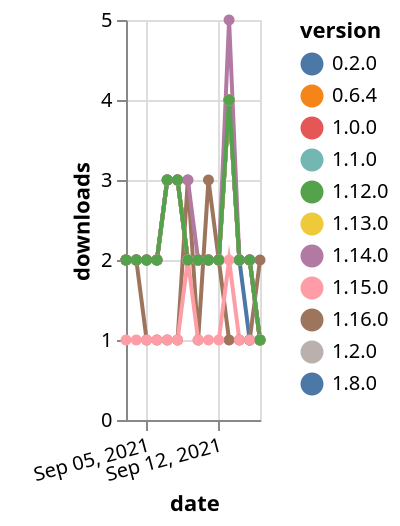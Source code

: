 {"$schema": "https://vega.github.io/schema/vega-lite/v5.json", "description": "A simple bar chart with embedded data.", "data": {"values": [{"date": "2021-09-03", "total": 3095, "delta": 2, "version": "0.2.0"}, {"date": "2021-09-04", "total": 3097, "delta": 2, "version": "0.2.0"}, {"date": "2021-09-05", "total": 3099, "delta": 2, "version": "0.2.0"}, {"date": "2021-09-06", "total": 3101, "delta": 2, "version": "0.2.0"}, {"date": "2021-09-07", "total": 3104, "delta": 3, "version": "0.2.0"}, {"date": "2021-09-08", "total": 3107, "delta": 3, "version": "0.2.0"}, {"date": "2021-09-09", "total": 3109, "delta": 2, "version": "0.2.0"}, {"date": "2021-09-10", "total": 3111, "delta": 2, "version": "0.2.0"}, {"date": "2021-09-11", "total": 3113, "delta": 2, "version": "0.2.0"}, {"date": "2021-09-12", "total": 3115, "delta": 2, "version": "0.2.0"}, {"date": "2021-09-13", "total": 3119, "delta": 4, "version": "0.2.0"}, {"date": "2021-09-14", "total": 3121, "delta": 2, "version": "0.2.0"}, {"date": "2021-09-15", "total": 3123, "delta": 2, "version": "0.2.0"}, {"date": "2021-09-16", "total": 3124, "delta": 1, "version": "0.2.0"}, {"date": "2021-09-03", "total": 2813, "delta": 2, "version": "0.6.4"}, {"date": "2021-09-04", "total": 2815, "delta": 2, "version": "0.6.4"}, {"date": "2021-09-05", "total": 2817, "delta": 2, "version": "0.6.4"}, {"date": "2021-09-06", "total": 2819, "delta": 2, "version": "0.6.4"}, {"date": "2021-09-07", "total": 2822, "delta": 3, "version": "0.6.4"}, {"date": "2021-09-08", "total": 2825, "delta": 3, "version": "0.6.4"}, {"date": "2021-09-09", "total": 2827, "delta": 2, "version": "0.6.4"}, {"date": "2021-09-10", "total": 2829, "delta": 2, "version": "0.6.4"}, {"date": "2021-09-11", "total": 2831, "delta": 2, "version": "0.6.4"}, {"date": "2021-09-12", "total": 2833, "delta": 2, "version": "0.6.4"}, {"date": "2021-09-13", "total": 2837, "delta": 4, "version": "0.6.4"}, {"date": "2021-09-14", "total": 2839, "delta": 2, "version": "0.6.4"}, {"date": "2021-09-15", "total": 2841, "delta": 2, "version": "0.6.4"}, {"date": "2021-09-16", "total": 2842, "delta": 1, "version": "0.6.4"}, {"date": "2021-09-03", "total": 2786, "delta": 2, "version": "1.1.0"}, {"date": "2021-09-04", "total": 2788, "delta": 2, "version": "1.1.0"}, {"date": "2021-09-05", "total": 2790, "delta": 2, "version": "1.1.0"}, {"date": "2021-09-06", "total": 2792, "delta": 2, "version": "1.1.0"}, {"date": "2021-09-07", "total": 2795, "delta": 3, "version": "1.1.0"}, {"date": "2021-09-08", "total": 2798, "delta": 3, "version": "1.1.0"}, {"date": "2021-09-09", "total": 2800, "delta": 2, "version": "1.1.0"}, {"date": "2021-09-10", "total": 2802, "delta": 2, "version": "1.1.0"}, {"date": "2021-09-11", "total": 2804, "delta": 2, "version": "1.1.0"}, {"date": "2021-09-12", "total": 2806, "delta": 2, "version": "1.1.0"}, {"date": "2021-09-13", "total": 2810, "delta": 4, "version": "1.1.0"}, {"date": "2021-09-14", "total": 2812, "delta": 2, "version": "1.1.0"}, {"date": "2021-09-15", "total": 2814, "delta": 2, "version": "1.1.0"}, {"date": "2021-09-16", "total": 2815, "delta": 1, "version": "1.1.0"}, {"date": "2021-09-03", "total": 2760, "delta": 2, "version": "1.8.0"}, {"date": "2021-09-04", "total": 2762, "delta": 2, "version": "1.8.0"}, {"date": "2021-09-05", "total": 2764, "delta": 2, "version": "1.8.0"}, {"date": "2021-09-06", "total": 2766, "delta": 2, "version": "1.8.0"}, {"date": "2021-09-07", "total": 2769, "delta": 3, "version": "1.8.0"}, {"date": "2021-09-08", "total": 2772, "delta": 3, "version": "1.8.0"}, {"date": "2021-09-09", "total": 2774, "delta": 2, "version": "1.8.0"}, {"date": "2021-09-10", "total": 2776, "delta": 2, "version": "1.8.0"}, {"date": "2021-09-11", "total": 2778, "delta": 2, "version": "1.8.0"}, {"date": "2021-09-12", "total": 2780, "delta": 2, "version": "1.8.0"}, {"date": "2021-09-13", "total": 2784, "delta": 4, "version": "1.8.0"}, {"date": "2021-09-14", "total": 2786, "delta": 2, "version": "1.8.0"}, {"date": "2021-09-15", "total": 2787, "delta": 1, "version": "1.8.0"}, {"date": "2021-09-16", "total": 2788, "delta": 1, "version": "1.8.0"}, {"date": "2021-09-03", "total": 2481, "delta": 2, "version": "1.13.0"}, {"date": "2021-09-04", "total": 2483, "delta": 2, "version": "1.13.0"}, {"date": "2021-09-05", "total": 2485, "delta": 2, "version": "1.13.0"}, {"date": "2021-09-06", "total": 2487, "delta": 2, "version": "1.13.0"}, {"date": "2021-09-07", "total": 2490, "delta": 3, "version": "1.13.0"}, {"date": "2021-09-08", "total": 2493, "delta": 3, "version": "1.13.0"}, {"date": "2021-09-09", "total": 2495, "delta": 2, "version": "1.13.0"}, {"date": "2021-09-10", "total": 2497, "delta": 2, "version": "1.13.0"}, {"date": "2021-09-11", "total": 2499, "delta": 2, "version": "1.13.0"}, {"date": "2021-09-12", "total": 2501, "delta": 2, "version": "1.13.0"}, {"date": "2021-09-13", "total": 2505, "delta": 4, "version": "1.13.0"}, {"date": "2021-09-14", "total": 2507, "delta": 2, "version": "1.13.0"}, {"date": "2021-09-15", "total": 2509, "delta": 2, "version": "1.13.0"}, {"date": "2021-09-16", "total": 2510, "delta": 1, "version": "1.13.0"}, {"date": "2021-09-03", "total": 2792, "delta": 2, "version": "1.0.0"}, {"date": "2021-09-04", "total": 2794, "delta": 2, "version": "1.0.0"}, {"date": "2021-09-05", "total": 2796, "delta": 2, "version": "1.0.0"}, {"date": "2021-09-06", "total": 2798, "delta": 2, "version": "1.0.0"}, {"date": "2021-09-07", "total": 2801, "delta": 3, "version": "1.0.0"}, {"date": "2021-09-08", "total": 2804, "delta": 3, "version": "1.0.0"}, {"date": "2021-09-09", "total": 2806, "delta": 2, "version": "1.0.0"}, {"date": "2021-09-10", "total": 2808, "delta": 2, "version": "1.0.0"}, {"date": "2021-09-11", "total": 2810, "delta": 2, "version": "1.0.0"}, {"date": "2021-09-12", "total": 2812, "delta": 2, "version": "1.0.0"}, {"date": "2021-09-13", "total": 2816, "delta": 4, "version": "1.0.0"}, {"date": "2021-09-14", "total": 2818, "delta": 2, "version": "1.0.0"}, {"date": "2021-09-15", "total": 2820, "delta": 2, "version": "1.0.0"}, {"date": "2021-09-16", "total": 2821, "delta": 1, "version": "1.0.0"}, {"date": "2021-09-03", "total": 383, "delta": 2, "version": "1.16.0"}, {"date": "2021-09-04", "total": 385, "delta": 2, "version": "1.16.0"}, {"date": "2021-09-05", "total": 386, "delta": 1, "version": "1.16.0"}, {"date": "2021-09-06", "total": 387, "delta": 1, "version": "1.16.0"}, {"date": "2021-09-07", "total": 388, "delta": 1, "version": "1.16.0"}, {"date": "2021-09-08", "total": 389, "delta": 1, "version": "1.16.0"}, {"date": "2021-09-09", "total": 392, "delta": 3, "version": "1.16.0"}, {"date": "2021-09-10", "total": 393, "delta": 1, "version": "1.16.0"}, {"date": "2021-09-11", "total": 396, "delta": 3, "version": "1.16.0"}, {"date": "2021-09-12", "total": 398, "delta": 2, "version": "1.16.0"}, {"date": "2021-09-13", "total": 399, "delta": 1, "version": "1.16.0"}, {"date": "2021-09-14", "total": 400, "delta": 1, "version": "1.16.0"}, {"date": "2021-09-15", "total": 401, "delta": 1, "version": "1.16.0"}, {"date": "2021-09-16", "total": 403, "delta": 2, "version": "1.16.0"}, {"date": "2021-09-03", "total": 2794, "delta": 2, "version": "1.2.0"}, {"date": "2021-09-04", "total": 2796, "delta": 2, "version": "1.2.0"}, {"date": "2021-09-05", "total": 2798, "delta": 2, "version": "1.2.0"}, {"date": "2021-09-06", "total": 2800, "delta": 2, "version": "1.2.0"}, {"date": "2021-09-07", "total": 2803, "delta": 3, "version": "1.2.0"}, {"date": "2021-09-08", "total": 2806, "delta": 3, "version": "1.2.0"}, {"date": "2021-09-09", "total": 2808, "delta": 2, "version": "1.2.0"}, {"date": "2021-09-10", "total": 2810, "delta": 2, "version": "1.2.0"}, {"date": "2021-09-11", "total": 2812, "delta": 2, "version": "1.2.0"}, {"date": "2021-09-12", "total": 2814, "delta": 2, "version": "1.2.0"}, {"date": "2021-09-13", "total": 2818, "delta": 4, "version": "1.2.0"}, {"date": "2021-09-14", "total": 2820, "delta": 2, "version": "1.2.0"}, {"date": "2021-09-15", "total": 2822, "delta": 2, "version": "1.2.0"}, {"date": "2021-09-16", "total": 2823, "delta": 1, "version": "1.2.0"}, {"date": "2021-09-03", "total": 2705, "delta": 2, "version": "1.14.0"}, {"date": "2021-09-04", "total": 2707, "delta": 2, "version": "1.14.0"}, {"date": "2021-09-05", "total": 2709, "delta": 2, "version": "1.14.0"}, {"date": "2021-09-06", "total": 2711, "delta": 2, "version": "1.14.0"}, {"date": "2021-09-07", "total": 2714, "delta": 3, "version": "1.14.0"}, {"date": "2021-09-08", "total": 2717, "delta": 3, "version": "1.14.0"}, {"date": "2021-09-09", "total": 2720, "delta": 3, "version": "1.14.0"}, {"date": "2021-09-10", "total": 2722, "delta": 2, "version": "1.14.0"}, {"date": "2021-09-11", "total": 2724, "delta": 2, "version": "1.14.0"}, {"date": "2021-09-12", "total": 2726, "delta": 2, "version": "1.14.0"}, {"date": "2021-09-13", "total": 2731, "delta": 5, "version": "1.14.0"}, {"date": "2021-09-14", "total": 2733, "delta": 2, "version": "1.14.0"}, {"date": "2021-09-15", "total": 2735, "delta": 2, "version": "1.14.0"}, {"date": "2021-09-16", "total": 2736, "delta": 1, "version": "1.14.0"}, {"date": "2021-09-03", "total": 421, "delta": 1, "version": "1.15.0"}, {"date": "2021-09-04", "total": 422, "delta": 1, "version": "1.15.0"}, {"date": "2021-09-05", "total": 423, "delta": 1, "version": "1.15.0"}, {"date": "2021-09-06", "total": 424, "delta": 1, "version": "1.15.0"}, {"date": "2021-09-07", "total": 425, "delta": 1, "version": "1.15.0"}, {"date": "2021-09-08", "total": 426, "delta": 1, "version": "1.15.0"}, {"date": "2021-09-09", "total": 428, "delta": 2, "version": "1.15.0"}, {"date": "2021-09-10", "total": 429, "delta": 1, "version": "1.15.0"}, {"date": "2021-09-11", "total": 430, "delta": 1, "version": "1.15.0"}, {"date": "2021-09-12", "total": 431, "delta": 1, "version": "1.15.0"}, {"date": "2021-09-13", "total": 433, "delta": 2, "version": "1.15.0"}, {"date": "2021-09-14", "total": 434, "delta": 1, "version": "1.15.0"}, {"date": "2021-09-15", "total": 435, "delta": 1, "version": "1.15.0"}, {"date": "2021-09-16", "total": 436, "delta": 1, "version": "1.15.0"}, {"date": "2021-09-03", "total": 2508, "delta": 2, "version": "1.12.0"}, {"date": "2021-09-04", "total": 2510, "delta": 2, "version": "1.12.0"}, {"date": "2021-09-05", "total": 2512, "delta": 2, "version": "1.12.0"}, {"date": "2021-09-06", "total": 2514, "delta": 2, "version": "1.12.0"}, {"date": "2021-09-07", "total": 2517, "delta": 3, "version": "1.12.0"}, {"date": "2021-09-08", "total": 2520, "delta": 3, "version": "1.12.0"}, {"date": "2021-09-09", "total": 2522, "delta": 2, "version": "1.12.0"}, {"date": "2021-09-10", "total": 2524, "delta": 2, "version": "1.12.0"}, {"date": "2021-09-11", "total": 2526, "delta": 2, "version": "1.12.0"}, {"date": "2021-09-12", "total": 2528, "delta": 2, "version": "1.12.0"}, {"date": "2021-09-13", "total": 2532, "delta": 4, "version": "1.12.0"}, {"date": "2021-09-14", "total": 2534, "delta": 2, "version": "1.12.0"}, {"date": "2021-09-15", "total": 2536, "delta": 2, "version": "1.12.0"}, {"date": "2021-09-16", "total": 2537, "delta": 1, "version": "1.12.0"}]}, "width": "container", "mark": {"type": "line", "point": {"filled": true}}, "encoding": {"x": {"field": "date", "type": "temporal", "timeUnit": "yearmonthdate", "title": "date", "axis": {"labelAngle": -15}}, "y": {"field": "delta", "type": "quantitative", "title": "downloads"}, "color": {"field": "version", "type": "nominal"}, "tooltip": {"field": "delta"}}}
